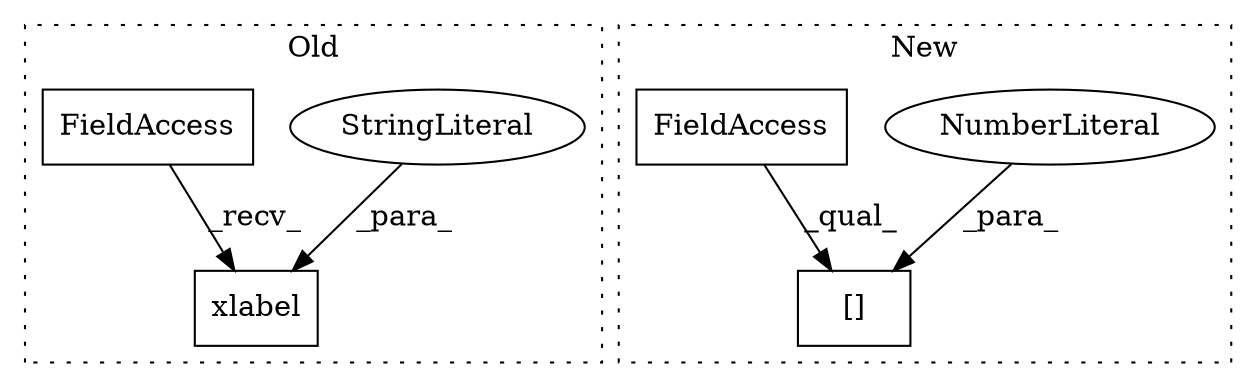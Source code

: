 digraph G {
subgraph cluster0 {
1 [label="xlabel" a="32" s="14760,14784" l="7,1" shape="box"];
3 [label="StringLiteral" a="45" s="14767" l="17" shape="ellipse"];
4 [label="FieldAccess" a="22" s="14742" l="17" shape="box"];
label = "Old";
style="dotted";
}
subgraph cluster1 {
2 [label="[]" a="2" s="14037,14047" l="9,1" shape="box"];
5 [label="NumberLiteral" a="34" s="14046" l="1" shape="ellipse"];
6 [label="FieldAccess" a="22" s="14037" l="8" shape="box"];
label = "New";
style="dotted";
}
3 -> 1 [label="_para_"];
4 -> 1 [label="_recv_"];
5 -> 2 [label="_para_"];
6 -> 2 [label="_qual_"];
}